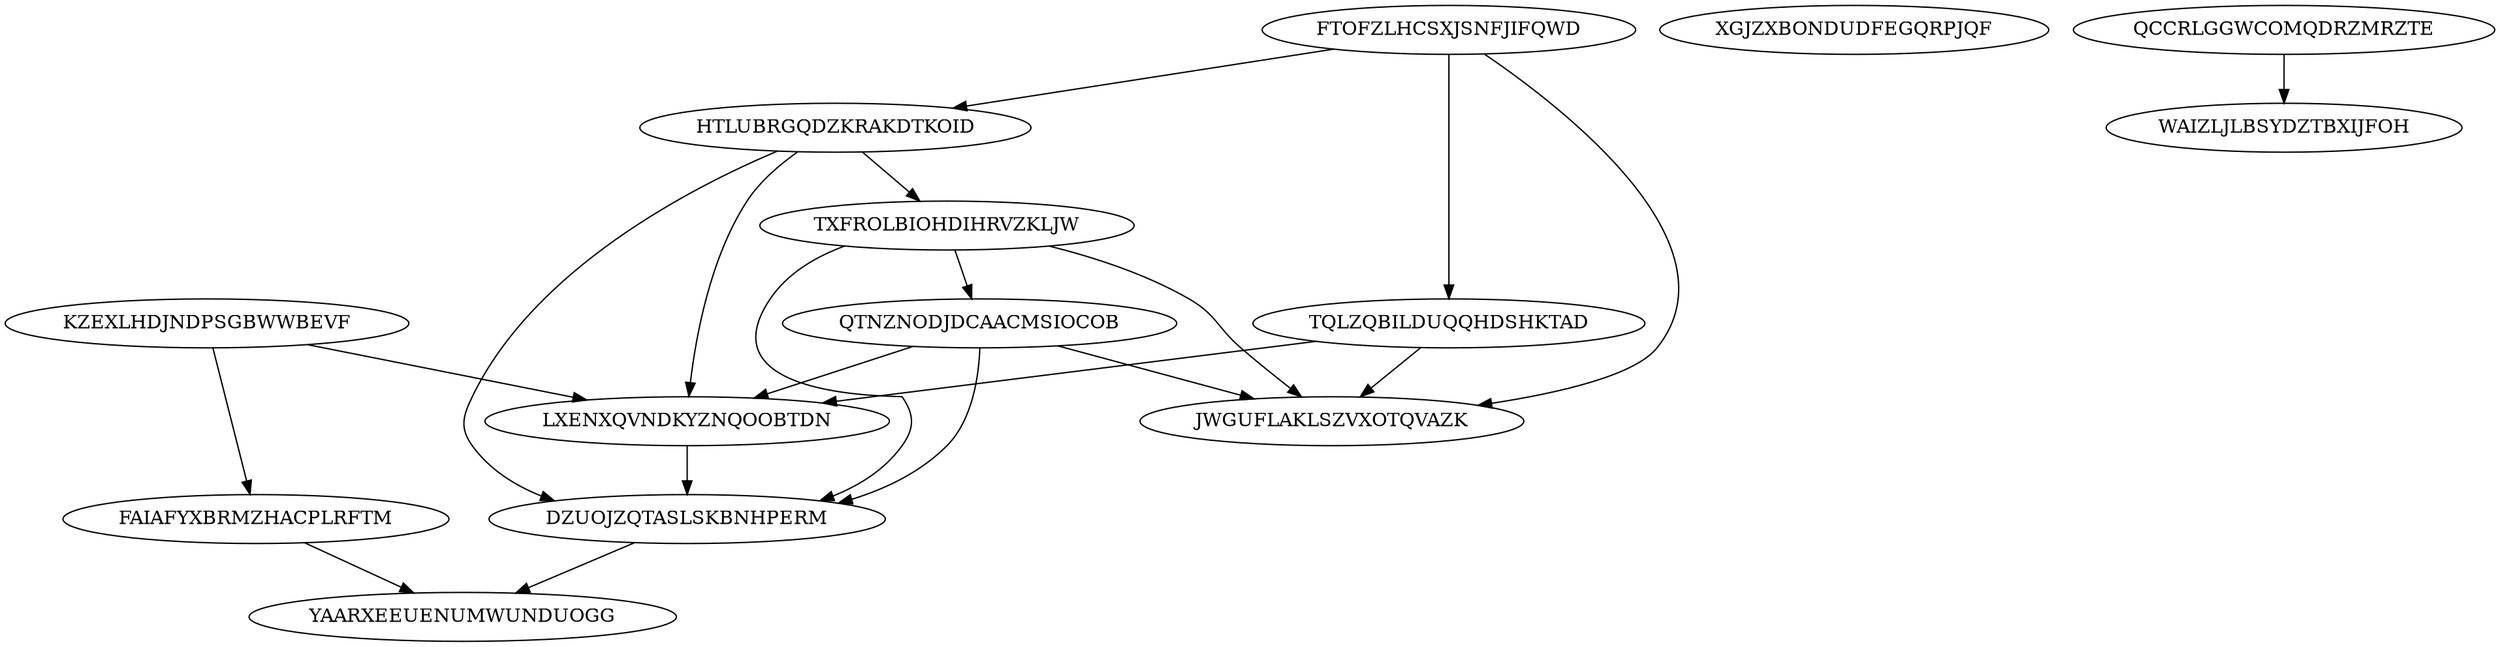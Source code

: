 digraph N14M20 {
	FTOFZLHCSXJSNFJIFQWD	[Weight=15];
	HTLUBRGQDZKRAKDTKOID	[Weight=12];
	TXFROLBIOHDIHRVZKLJW	[Weight=18];
	TQLZQBILDUQQHDSHKTAD	[Weight=15];
	XGJZXBONDUDFEGQRPJQF	[Weight=13];
	KZEXLHDJNDPSGBWWBEVF	[Weight=16];
	QTNZNODJDCAACMSIOCOB	[Weight=19];
	LXENXQVNDKYZNQOOBTDN	[Weight=15];
	FAIAFYXBRMZHACPLRFTM	[Weight=19];
	JWGUFLAKLSZVXOTQVAZK	[Weight=18];
	DZUOJZQTASLSKBNHPERM	[Weight=14];
	QCCRLGGWCOMQDRZMRZTE	[Weight=10];
	WAIZLJLBSYDZTBXIJFOH	[Weight=18];
	YAARXEEUENUMWUNDUOGG	[Weight=15];
	HTLUBRGQDZKRAKDTKOID -> DZUOJZQTASLSKBNHPERM [Weight=10];
	FTOFZLHCSXJSNFJIFQWD -> TQLZQBILDUQQHDSHKTAD [Weight=10];
	FAIAFYXBRMZHACPLRFTM -> YAARXEEUENUMWUNDUOGG [Weight=10];
	KZEXLHDJNDPSGBWWBEVF -> LXENXQVNDKYZNQOOBTDN [Weight=19];
	FTOFZLHCSXJSNFJIFQWD -> JWGUFLAKLSZVXOTQVAZK [Weight=12];
	QTNZNODJDCAACMSIOCOB -> DZUOJZQTASLSKBNHPERM [Weight=14];
	TXFROLBIOHDIHRVZKLJW -> JWGUFLAKLSZVXOTQVAZK [Weight=13];
	KZEXLHDJNDPSGBWWBEVF -> FAIAFYXBRMZHACPLRFTM [Weight=17];
	DZUOJZQTASLSKBNHPERM -> YAARXEEUENUMWUNDUOGG [Weight=15];
	FTOFZLHCSXJSNFJIFQWD -> HTLUBRGQDZKRAKDTKOID [Weight=18];
	TQLZQBILDUQQHDSHKTAD -> LXENXQVNDKYZNQOOBTDN [Weight=10];
	TQLZQBILDUQQHDSHKTAD -> JWGUFLAKLSZVXOTQVAZK [Weight=18];
	QTNZNODJDCAACMSIOCOB -> JWGUFLAKLSZVXOTQVAZK [Weight=20];
	TXFROLBIOHDIHRVZKLJW -> DZUOJZQTASLSKBNHPERM [Weight=11];
	TXFROLBIOHDIHRVZKLJW -> QTNZNODJDCAACMSIOCOB [Weight=16];
	LXENXQVNDKYZNQOOBTDN -> DZUOJZQTASLSKBNHPERM [Weight=15];
	HTLUBRGQDZKRAKDTKOID -> TXFROLBIOHDIHRVZKLJW [Weight=14];
	HTLUBRGQDZKRAKDTKOID -> LXENXQVNDKYZNQOOBTDN [Weight=15];
	QTNZNODJDCAACMSIOCOB -> LXENXQVNDKYZNQOOBTDN [Weight=19];
	QCCRLGGWCOMQDRZMRZTE -> WAIZLJLBSYDZTBXIJFOH [Weight=15];
}
